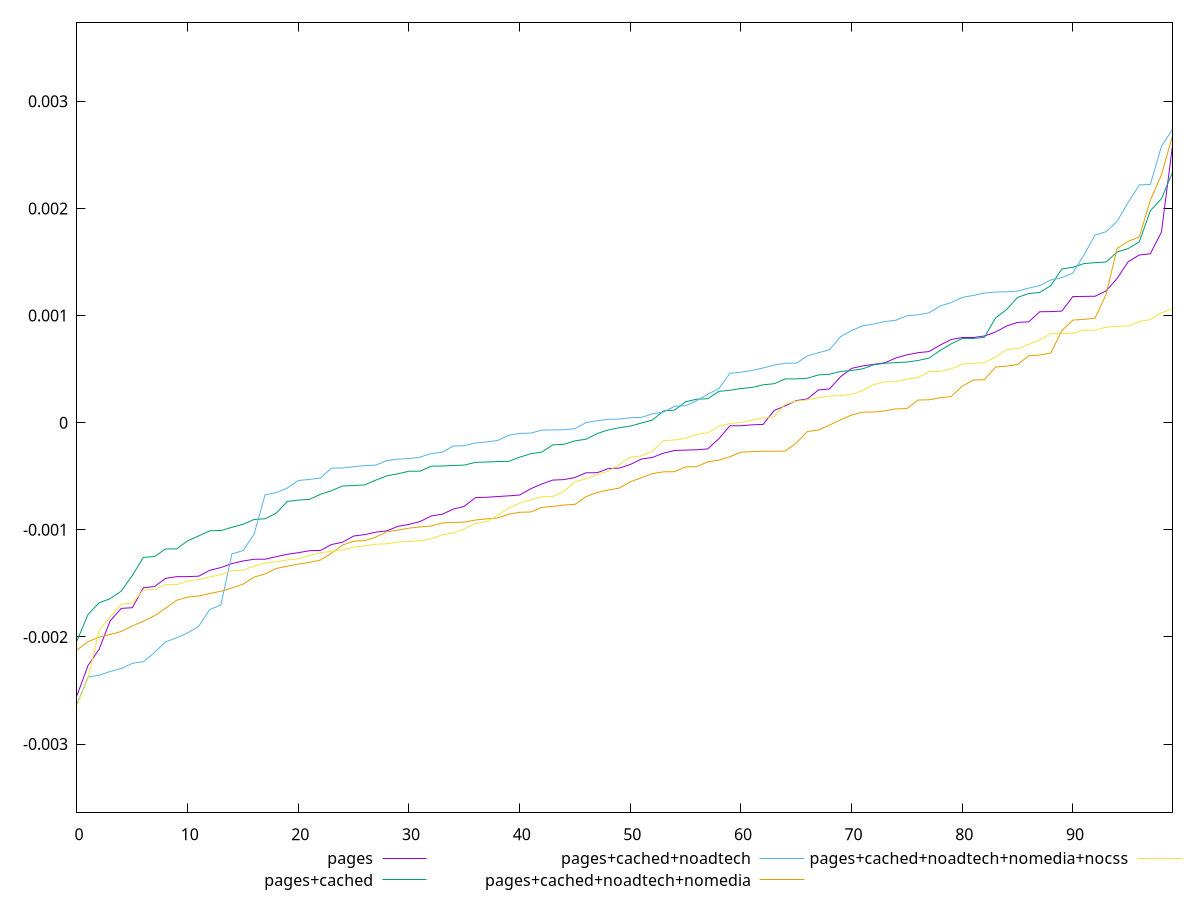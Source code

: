 reset

$pages <<EOF
0 -0.002546985528914273
1 -0.0022655834409747062
2 -0.002114631572468698
3 -0.0018495792366287351
4 -0.0017334268416236093
5 -0.0017269133516639146
6 -0.0015406536899815124
7 -0.0015299573801485597
8 -0.0014536453634016071
9 -0.0014371788448744997
10 -0.0014366864067177803
11 -0.001432758583853822
12 -0.0013776593324502102
13 -0.001352324616735652
14 -0.0013151573718233173
15 -0.0012908650265664305
16 -0.0012749812161938496
17 -0.0012742629824372277
18 -0.001250636149027483
19 -0.001228208490635616
20 -0.0012135749254486717
21 -0.001195302872828089
22 -0.0011921448944725028
23 -0.0011371252743131533
24 -0.0011153617656299052
25 -0.001057744946536921
26 -0.0010445981062083818
27 -0.0010217323182429411
28 -0.0010095687528986546
29 -0.0009671640186117034
30 -0.0009494507267139274
31 -0.0009228963523606623
32 -0.0008706919106485667
33 -0.0008545087941144064
34 -0.000806634241121585
35 -0.000781051120122659
36 -0.00069928554554793
37 -0.0006960695832183956
38 -0.0006893469838824065
39 -0.0006829053505612345
40 -0.0006752372698562942
41 -0.0006164982907850037
42 -0.0005717991815129752
43 -0.0005355297546491798
44 -0.0005312464288611435
45 -0.0005112865587471294
46 -0.00046756244776646803
47 -0.0004669196268626946
48 -0.0004291536954463415
49 -0.00042397461758666765
50 -0.0003898476567334974
51 -0.0003394540280383529
52 -0.00032412360183347086
53 -0.0002840442619966471
54 -0.00025919890424720476
55 -0.000255530064591023
56 -0.0002528026492153673
57 -0.0002445549309577341
58 -0.00014979309744576671
59 -0.00002889376379548586
60 -0.000028702673946804333
61 -0.000019877429502006273
62 -0.000016156616233638234
63 0.00011398544602834876
64 0.00015755596703242395
65 0.00020599736906535965
66 0.00022189917957575136
67 0.00030527510004784846
68 0.0003150097212164077
69 0.00042887395466884525
70 0.0005071494595368509
71 0.0005299803408192513
72 0.0005445877629322735
73 0.0005594237803171351
74 0.0006043912086183928
75 0.0006334945048864942
76 0.0006537154320535027
77 0.0006642164725523003
78 0.0007247370173662712
79 0.0007770107617807409
80 0.0007912196939270194
81 0.0007912278883878994
82 0.0008095347603572347
83 0.0008461822225350546
84 0.0009024685162934887
85 0.0009365057677570468
86 0.0009413277432723571
87 0.0010358381276147045
88 0.0010372285173541906
89 0.0010420018018769761
90 0.0011778799948666415
91 0.0011790687775248409
92 0.001180484151707747
93 0.0012300387312117454
94 0.001347527971472911
95 0.0015035726127786665
96 0.001565631746170345
97 0.0015774856912413116
98 0.0017794273502731953
99 0.0025872663551574186
EOF

$pagesCached <<EOF
0 -0.002035408783212598
1 -0.0017894607237263084
2 -0.0016808913654783055
3 -0.0016430329699756593
4 -0.001571699442116832
5 -0.00142599675975626
6 -0.0012573534325136726
7 -0.0012494884583527355
8 -0.0011785539803337722
9 -0.00117760067757358
10 -0.001102250307445906
11 -0.0010565734216247686
12 -0.0010094579840871259
13 -0.001006668688767947
14 -0.0009761930632087751
15 -0.0009484510589659162
16 -0.0009032432790922513
17 -0.0008971783940166988
18 -0.000844180127356401
19 -0.0007353831437703828
20 -0.0007226368580244841
21 -0.0007155441499728804
22 -0.0006682763380085901
23 -0.0006348261828064707
24 -0.0005904573754717742
25 -0.0005870488559478976
26 -0.0005806639189322406
27 -0.0005360617801874557
28 -0.000496216389799834
29 -0.00047645598335870396
30 -0.0004531512925634458
31 -0.0004525871961031754
32 -0.000406010999741494
33 -0.0004044369823573235
34 -0.0003995230785362
35 -0.00039531217984586144
36 -0.00037033499039722863
37 -0.00036670889025107787
38 -0.00036287105938744626
39 -0.00036100476806435246
40 -0.00032183309990743827
41 -0.0002895622576479698
42 -0.00027434433281071143
43 -0.00020676936708920787
44 -0.00020163231845552794
45 -0.00016959582093946154
46 -0.00015428370629206375
47 -0.00010160291861678935
48 -0.00006780075074481248
49 -0.000046823870615079163
50 -0.0000316248029826138
51 -0.000003102911248140626
52 0.000025109267791682993
53 0.00011086817300511465
54 0.00011717063382569118
55 0.00019619102290243333
56 0.00021934753693330869
57 0.00022385459723827175
58 0.0002927373076825385
59 0.00030258901036970767
60 0.000318949861911324
61 0.0003289502603617428
62 0.00035388473764138786
63 0.0003639226592782313
64 0.0004089089028763726
65 0.0004089820055943924
66 0.0004151503844617538
67 0.0004461738728673831
68 0.00045247484916032476
69 0.00047826763412860075
70 0.00048708341024591024
71 0.0005027857288396678
72 0.0005409350247879573
73 0.0005551185530274999
74 0.0005611355875710143
75 0.0005659910808445898
76 0.0005809699933654809
77 0.0006035985752551863
78 0.0006743864340278677
79 0.0007365966249397712
80 0.0007859894480340712
81 0.0007863414671425533
82 0.0007961362368581568
83 0.000977041488499355
84 0.001056177281898132
85 0.0011699904689941164
86 0.0012057248989429748
87 0.001215903416062787
88 0.0012794681537060366
89 0.0014352096827916932
90 0.0014515202648369718
91 0.0014852129463117994
92 0.0014943778370615495
93 0.0014998803775912333
94 0.0015940463561316836
95 0.0016260952774399804
96 0.0016879976275510323
97 0.0019795741287501746
98 0.0020903955117660073
99 0.002338124990574144
EOF

$pagesCachedNoadtech <<EOF
0 -0.0026254126698101498
1 -0.002373801667895696
2 -0.0023576335376001827
3 -0.0023221394370706804
4 -0.0022945423000259794
5 -0.0022465160360921428
6 -0.0022304826035471977
7 -0.0021452599677431665
8 -0.002045539973305263
9 -0.0020086134315749054
10 -0.001962445399441733
11 -0.0018999328346484727
12 -0.0017436373477868155
13 -0.0017021667803007107
14 -0.001224479577529468
15 -0.0011942868909584669
16 -0.001042067231959089
17 -0.0006725453546584925
18 -0.0006525949195586661
19 -0.0006098393469890068
20 -0.0005391151059320759
21 -0.0005297071652540907
22 -0.0005158789298242323
23 -0.00042394593056274135
24 -0.0004223203389926794
25 -0.00041072946300610425
26 -0.00039998284372485035
27 -0.00039607790297618075
28 -0.00035396372965730284
29 -0.0003394801531525271
30 -0.000335672474934382
31 -0.0003208807346406897
32 -0.0002881207947685293
33 -0.00027564694903133014
34 -0.00021813645129502014
35 -0.00021435488789378783
36 -0.00018962194016531876
37 -0.00017961956304575477
38 -0.00016661102261790792
39 -0.0001175101400021944
40 -0.0001001954373508784
41 -0.0000970976183447136
42 -0.00006901906249550394
43 -0.0000672124620921843
44 -0.00006551381554651264
45 -0.000055503690071282384
46 0.0000018947985684303338
47 0.000018087981414641186
48 0.00003142618644730425
49 0.000033019943687126466
50 0.00004651568268909338
51 0.00004977347876809896
52 0.00008248567384891661
53 0.00009921741597317073
54 0.0001530473938840338
55 0.00015889433280294967
56 0.00020479321897320772
57 0.00026588474377900966
58 0.00031828885454822793
59 0.0004612575498730337
60 0.00047183637059516003
61 0.00048762316218766924
62 0.0005110039852757583
63 0.0005375868537315781
64 0.0005552843581170691
65 0.0005557550845393661
66 0.0006233570849890375
67 0.0006534028837858691
68 0.0006807253076914488
69 0.0008030839385658012
70 0.00086032915947162
71 0.0009048567561987908
72 0.0009206960731124314
73 0.0009440904850804233
74 0.0009563580923856743
75 0.0009980327186912123
76 0.0010070596394227138
77 0.0010253964961774483
78 0.0010899872240471605
79 0.001121000950328635
80 0.0011696008879993525
81 0.001188093833301991
82 0.0012108019016052235
83 0.0012198970632639138
84 0.0012219551373509547
85 0.0012287954198415274
86 0.0012562628084674837
87 0.0012802209279789644
88 0.0013327814809310523
89 0.0013538729372258136
90 0.001397462915983222
91 0.0015668598018188063
92 0.0017508932041746495
93 0.0017833182246392936
94 0.0018802234866402104
95 0.0020580153826035862
96 0.0022200960813733373
97 0.002224221378157431
98 0.002580409183748772
99 0.0027380247150075587
EOF

$pagesCachedNoadtechNomedia <<EOF
0 -0.002121160905287481
1 -0.002043618456860468
2 -0.0020022423704928196
3 -0.0019762822155492132
4 -0.0019489351518631765
5 -0.0018971699863259103
6 -0.0018530376661613382
7 -0.0018025919229167063
8 -0.0017318586495938806
9 -0.0016578829448643361
10 -0.0016284723681462962
11 -0.0016175049432933797
12 -0.0015943262824465669
13 -0.0015733572398198995
14 -0.0015433429972578313
15 -0.001507144932663748
16 -0.0014414612569269062
17 -0.0014116252772386096
18 -0.0013606925823227089
19 -0.0013404153588637696
20 -0.0013201016485980348
21 -0.0013036170556370871
22 -0.0012820882059142466
23 -0.0012173989099897586
24 -0.001141924249787505
25 -0.0011059015922197935
26 -0.0011002804874187912
27 -0.0010680817437334316
28 -0.0010179477529484505
29 -0.0010029429550120642
30 -0.0009842435019008055
31 -0.0009730875170860845
32 -0.0009652699561674028
33 -0.0009351146508133514
34 -0.0009312124099840383
35 -0.0009274653154802443
36 -0.0009088348886063746
37 -0.0008977373673992308
38 -0.0008895390412437115
39 -0.0008542379663814215
40 -0.0008361716273139252
41 -0.0008337363347424131
42 -0.0007905288735178317
43 -0.000781881264066106
44 -0.0007684129914888093
45 -0.0007626630975394177
46 -0.0006898166636690739
47 -0.0006520736977351885
48 -0.0006282432421838699
49 -0.0006108223303396346
50 -0.0005513072021504075
51 -0.0005134978445661909
52 -0.0004751941057889306
53 -0.0004586047859282516
54 -0.0004574003574590249
55 -0.0004124759419312202
56 -0.0004104108013324356
57 -0.00036528373243363
58 -0.0003498820631623703
59 -0.00031763184024964
60 -0.00027510770999352173
61 -0.0002700610915860593
62 -0.0002666035499263003
63 -0.00026575951805939325
64 -0.00026558651072485976
65 -0.00018960284650663042
66 -0.0000828779512396155
67 -0.00006889706282935393
68 -0.0000218256539412506
69 0.000026628891776883658
70 0.00007230831720965256
71 0.00009825215852566626
72 0.00010018258453088433
73 0.00011030280931779158
74 0.00012904764459341998
75 0.00013142227305854292
76 0.0002116313332236561
77 0.00021399715935428807
78 0.00023277619215293454
79 0.0002439901360091987
80 0.0003413178704619463
81 0.00039809715551193474
82 0.00040095612495902875
83 0.0005195919047024045
84 0.0005276378823050356
85 0.0005435283856190113
86 0.000624813219083282
87 0.0006311762942897203
88 0.0006503799705527705
89 0.0008593687178111606
90 0.0009584222314713712
91 0.0009644981226406113
92 0.000976228577042873
93 0.0011978144152438733
94 0.001628327953935979
95 0.001693476200977371
96 0.0017345244927342665
97 0.0020773438433800287
98 0.0023140682546835636
99 0.0026782704822020955
EOF

$pagesCachedNoadtechNomediaNocss <<EOF
0 -0.0026374256730089664
1 -0.002382457624544445
2 -0.0019373988777106187
3 -0.0018112442378531734
4 -0.0016958380151216423
5 -0.0016828121838011877
6 -0.0015610266833850355
7 -0.001558280035407577
8 -0.001512084002822175
9 -0.0015114571537291255
10 -0.0014783453851305356
11 -0.001463100127165317
12 -0.001440206525955231
13 -0.001418390022576243
14 -0.001380039617889519
15 -0.0013771363097523576
16 -0.001338469325255059
17 -0.0013107078922483773
18 -0.0012979954515557996
19 -0.0012804196727597716
20 -0.0012714794553419862
21 -0.0012390854941057925
22 -0.0012121789924890735
23 -0.0012019688958219248
24 -0.0011878216747872976
25 -0.0011612361846852486
26 -0.0011494545563824558
27 -0.001134643780186398
28 -0.0011298803791116162
29 -0.00111325600909331
30 -0.0011089704257322911
31 -0.001102326985626411
32 -0.001083271759674203
33 -0.001047315816219807
34 -0.001029415753392659
35 -0.0009906902601666176
36 -0.000941973417680441
37 -0.0009251233879162574
38 -0.0008646041074699372
39 -0.0007976037855238476
40 -0.0007514083035566547
41 -0.0007180533182638893
42 -0.0006914637487539753
43 -0.0006893049746298612
44 -0.000640440533986835
45 -0.000550552405099735
46 -0.0005239493860818171
47 -0.00048357242079546047
48 -0.00045302860113886553
49 -0.0003910582269196321
50 -0.00032156622284883684
51 -0.0003105501174557844
52 -0.0002667775984028224
53 -0.00016724286277878462
54 -0.00016160213087405216
55 -0.00014360748948171395
56 -0.0001084469919779056
57 -0.0000960481254772598
58 -0.00003286553332670014
59 -0.00000731220169849986
60 0.000002162660617655715
61 0.000024216013356834905
62 0.00004506307932410428
63 0.000057050441796738933
64 0.00017230150414617172
65 0.00020151036919117195
66 0.00021296211749156704
67 0.0002345349528764064
68 0.00024802459763891905
69 0.0002529141726552199
70 0.0002637458999404631
71 0.0003009911137060291
72 0.0003548274404306086
73 0.00038173563664395464
74 0.00038275578004654876
75 0.0004069655122831008
76 0.0004213321277666722
77 0.0004772479172139389
78 0.0004790852593329231
79 0.0005030416385853394
80 0.0005469946000164323
81 0.0005551275943016749
82 0.0005592807909334454
83 0.0006120636594222773
84 0.0006841540407374732
85 0.0006897713657779997
86 0.0007313499052494045
87 0.0007720265574549835
88 0.0008317385783273353
89 0.0008329934307351135
90 0.0008349151099732805
91 0.0008647544094031907
92 0.0008648046599253119
93 0.0008924849858327012
94 0.0009003753786566849
95 0.0009023082607490497
96 0.0009446585415965131
97 0.0009627336182154757
98 0.001025673921290693
99 0.0010666651146040624
EOF

set key outside below
set xrange [0:99]
set yrange [-0.0036374256730089664:0.0037380247150075588]
set trange [-0.0036374256730089664:0.0037380247150075588]
set terminal svg size 640, 580 enhanced background rgb 'white'
set output "report_00019_2021-02-10T18-14-37.922Z//meta/pScore-difference/comparison/sorted/all_raw.svg"

plot $pages title "pages" with line, \
     $pagesCached title "pages+cached" with line, \
     $pagesCachedNoadtech title "pages+cached+noadtech" with line, \
     $pagesCachedNoadtechNomedia title "pages+cached+noadtech+nomedia" with line, \
     $pagesCachedNoadtechNomediaNocss title "pages+cached+noadtech+nomedia+nocss" with line

reset
